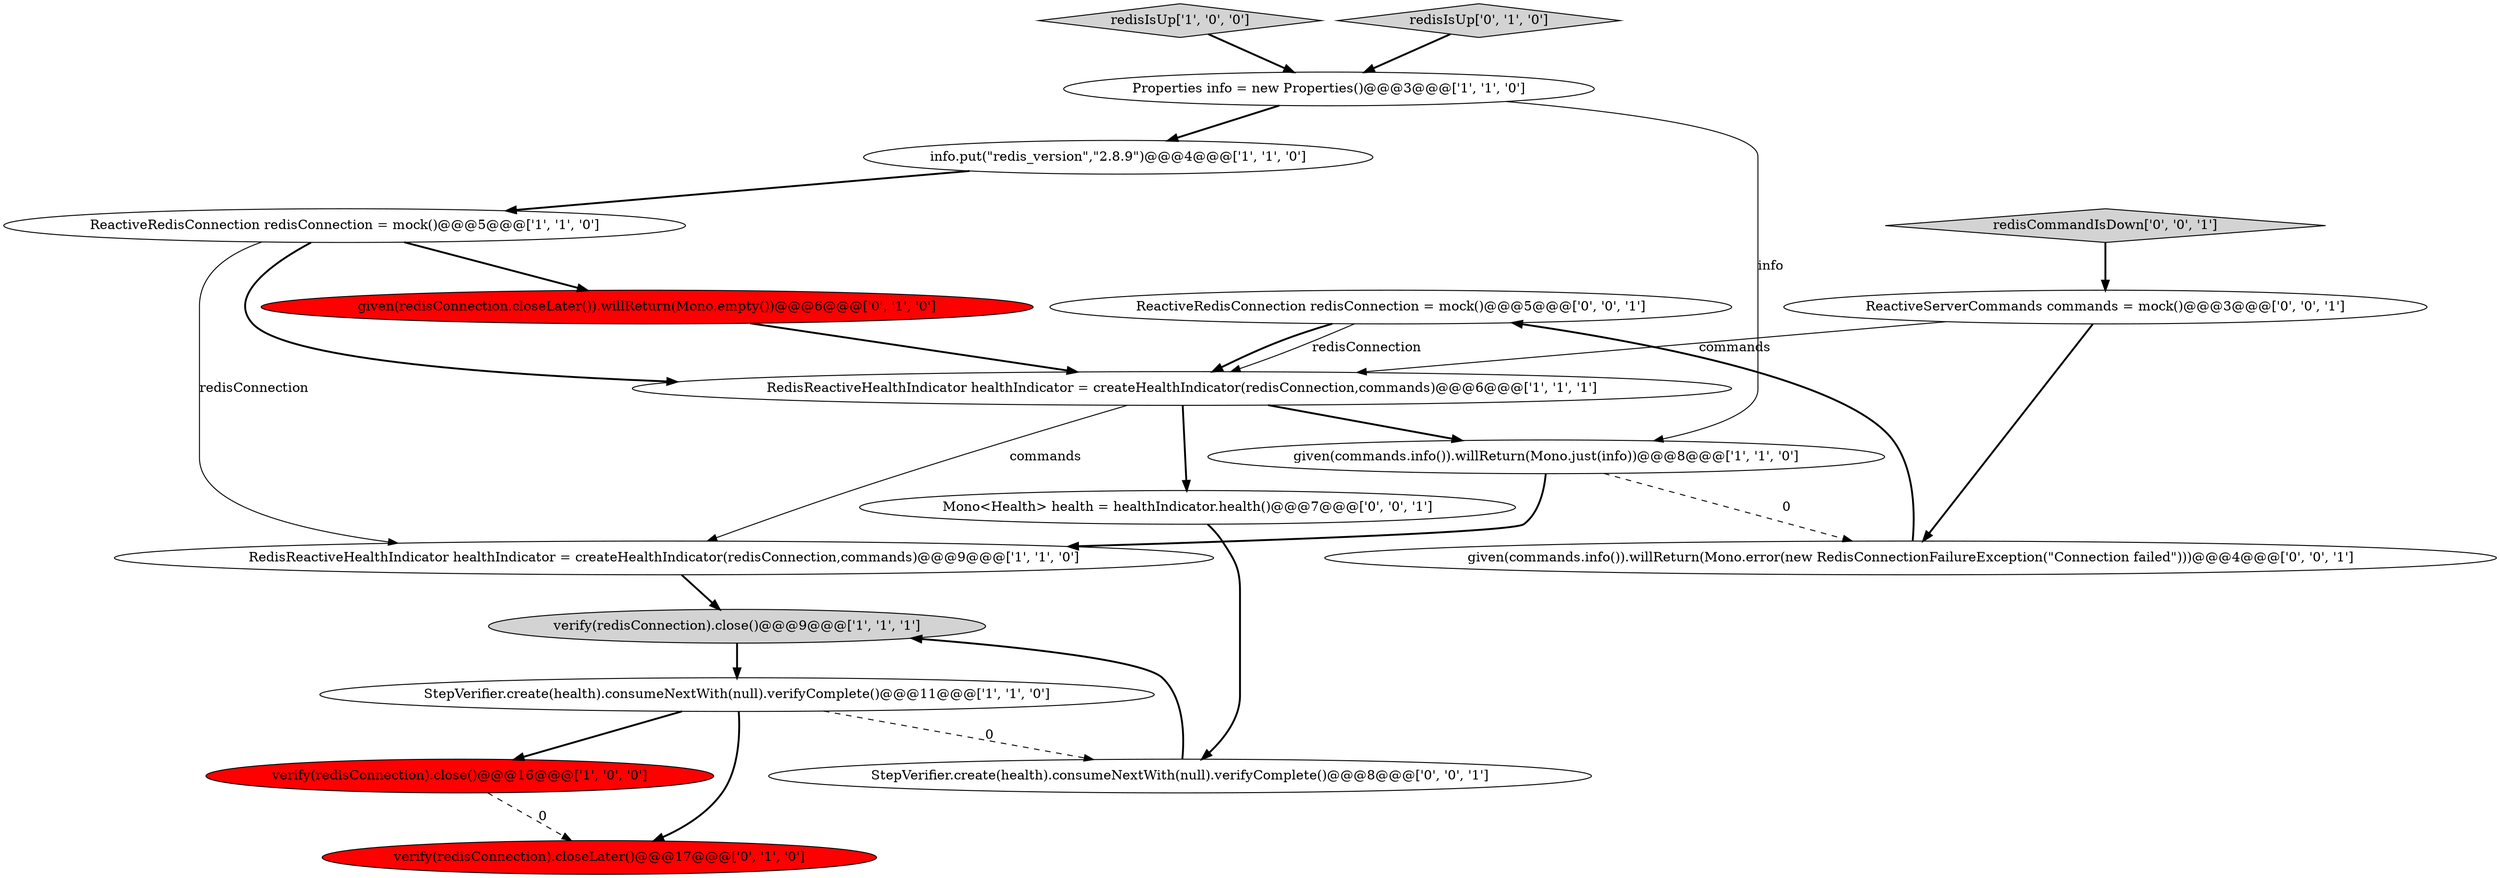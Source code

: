 digraph {
17 [style = filled, label = "ReactiveRedisConnection redisConnection = mock()@@@5@@@['0', '0', '1']", fillcolor = white, shape = ellipse image = "AAA0AAABBB3BBB"];
5 [style = filled, label = "RedisReactiveHealthIndicator healthIndicator = createHealthIndicator(redisConnection,commands)@@@6@@@['1', '1', '1']", fillcolor = white, shape = ellipse image = "AAA0AAABBB1BBB"];
14 [style = filled, label = "StepVerifier.create(health).consumeNextWith(null).verifyComplete()@@@8@@@['0', '0', '1']", fillcolor = white, shape = ellipse image = "AAA0AAABBB3BBB"];
8 [style = filled, label = "ReactiveRedisConnection redisConnection = mock()@@@5@@@['1', '1', '0']", fillcolor = white, shape = ellipse image = "AAA0AAABBB1BBB"];
9 [style = filled, label = "verify(redisConnection).close()@@@9@@@['1', '1', '1']", fillcolor = lightgray, shape = ellipse image = "AAA0AAABBB1BBB"];
2 [style = filled, label = "verify(redisConnection).close()@@@16@@@['1', '0', '0']", fillcolor = red, shape = ellipse image = "AAA1AAABBB1BBB"];
6 [style = filled, label = "given(commands.info()).willReturn(Mono.just(info))@@@8@@@['1', '1', '0']", fillcolor = white, shape = ellipse image = "AAA0AAABBB1BBB"];
13 [style = filled, label = "ReactiveServerCommands commands = mock()@@@3@@@['0', '0', '1']", fillcolor = white, shape = ellipse image = "AAA0AAABBB3BBB"];
18 [style = filled, label = "Mono<Health> health = healthIndicator.health()@@@7@@@['0', '0', '1']", fillcolor = white, shape = ellipse image = "AAA0AAABBB3BBB"];
11 [style = filled, label = "given(redisConnection.closeLater()).willReturn(Mono.empty())@@@6@@@['0', '1', '0']", fillcolor = red, shape = ellipse image = "AAA1AAABBB2BBB"];
4 [style = filled, label = "redisIsUp['1', '0', '0']", fillcolor = lightgray, shape = diamond image = "AAA0AAABBB1BBB"];
15 [style = filled, label = "given(commands.info()).willReturn(Mono.error(new RedisConnectionFailureException(\"Connection failed\")))@@@4@@@['0', '0', '1']", fillcolor = white, shape = ellipse image = "AAA0AAABBB3BBB"];
1 [style = filled, label = "RedisReactiveHealthIndicator healthIndicator = createHealthIndicator(redisConnection,commands)@@@9@@@['1', '1', '0']", fillcolor = white, shape = ellipse image = "AAA0AAABBB1BBB"];
3 [style = filled, label = "info.put(\"redis_version\",\"2.8.9\")@@@4@@@['1', '1', '0']", fillcolor = white, shape = ellipse image = "AAA0AAABBB1BBB"];
0 [style = filled, label = "StepVerifier.create(health).consumeNextWith(null).verifyComplete()@@@11@@@['1', '1', '0']", fillcolor = white, shape = ellipse image = "AAA0AAABBB1BBB"];
12 [style = filled, label = "redisIsUp['0', '1', '0']", fillcolor = lightgray, shape = diamond image = "AAA0AAABBB2BBB"];
16 [style = filled, label = "redisCommandIsDown['0', '0', '1']", fillcolor = lightgray, shape = diamond image = "AAA0AAABBB3BBB"];
10 [style = filled, label = "verify(redisConnection).closeLater()@@@17@@@['0', '1', '0']", fillcolor = red, shape = ellipse image = "AAA1AAABBB2BBB"];
7 [style = filled, label = "Properties info = new Properties()@@@3@@@['1', '1', '0']", fillcolor = white, shape = ellipse image = "AAA0AAABBB1BBB"];
17->5 [style = bold, label=""];
16->13 [style = bold, label=""];
8->1 [style = solid, label="redisConnection"];
9->0 [style = bold, label=""];
0->2 [style = bold, label=""];
5->18 [style = bold, label=""];
12->7 [style = bold, label=""];
4->7 [style = bold, label=""];
7->3 [style = bold, label=""];
1->9 [style = bold, label=""];
2->10 [style = dashed, label="0"];
5->1 [style = solid, label="commands"];
0->14 [style = dashed, label="0"];
6->1 [style = bold, label=""];
11->5 [style = bold, label=""];
15->17 [style = bold, label=""];
0->10 [style = bold, label=""];
5->6 [style = bold, label=""];
8->5 [style = bold, label=""];
6->15 [style = dashed, label="0"];
3->8 [style = bold, label=""];
17->5 [style = solid, label="redisConnection"];
13->5 [style = solid, label="commands"];
7->6 [style = solid, label="info"];
14->9 [style = bold, label=""];
13->15 [style = bold, label=""];
8->11 [style = bold, label=""];
18->14 [style = bold, label=""];
}
